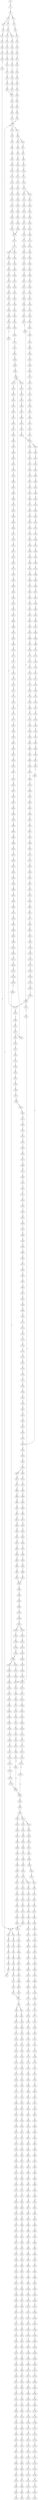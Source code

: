strict digraph  {
	S0 -> S1 [ label = A ];
	S1 -> S2 [ label = C ];
	S2 -> S3 [ label = A ];
	S2 -> S4 [ label = C ];
	S3 -> S5 [ label = C ];
	S4 -> S6 [ label = C ];
	S4 -> S7 [ label = G ];
	S5 -> S8 [ label = G ];
	S6 -> S9 [ label = T ];
	S7 -> S10 [ label = A ];
	S8 -> S11 [ label = C ];
	S9 -> S12 [ label = G ];
	S10 -> S13 [ label = A ];
	S10 -> S14 [ label = G ];
	S11 -> S15 [ label = T ];
	S12 -> S16 [ label = T ];
	S13 -> S17 [ label = T ];
	S14 -> S18 [ label = T ];
	S15 -> S19 [ label = C ];
	S16 -> S20 [ label = C ];
	S17 -> S21 [ label = C ];
	S18 -> S22 [ label = C ];
	S19 -> S23 [ label = C ];
	S20 -> S24 [ label = C ];
	S21 -> S25 [ label = C ];
	S22 -> S26 [ label = C ];
	S23 -> S27 [ label = T ];
	S24 -> S28 [ label = T ];
	S25 -> S29 [ label = T ];
	S26 -> S30 [ label = T ];
	S27 -> S31 [ label = A ];
	S28 -> S32 [ label = T ];
	S29 -> S33 [ label = C ];
	S30 -> S34 [ label = C ];
	S31 -> S35 [ label = G ];
	S32 -> S36 [ label = G ];
	S33 -> S37 [ label = G ];
	S34 -> S38 [ label = G ];
	S35 -> S39 [ label = A ];
	S36 -> S40 [ label = A ];
	S36 -> S41 [ label = T ];
	S37 -> S42 [ label = A ];
	S38 -> S43 [ label = A ];
	S39 -> S44 [ label = A ];
	S40 -> S45 [ label = A ];
	S41 -> S46 [ label = A ];
	S42 -> S47 [ label = A ];
	S43 -> S48 [ label = A ];
	S44 -> S49 [ label = C ];
	S45 -> S50 [ label = C ];
	S46 -> S51 [ label = G ];
	S47 -> S52 [ label = C ];
	S48 -> S53 [ label = C ];
	S49 -> S54 [ label = T ];
	S50 -> S55 [ label = T ];
	S51 -> S56 [ label = G ];
	S52 -> S57 [ label = T ];
	S53 -> S57 [ label = T ];
	S54 -> S58 [ label = T ];
	S55 -> S59 [ label = T ];
	S56 -> S60 [ label = A ];
	S57 -> S61 [ label = T ];
	S58 -> S62 [ label = C ];
	S59 -> S63 [ label = C ];
	S60 -> S64 [ label = G ];
	S61 -> S65 [ label = C ];
	S62 -> S66 [ label = A ];
	S63 -> S67 [ label = A ];
	S64 -> S68 [ label = A ];
	S65 -> S69 [ label = A ];
	S66 -> S70 [ label = A ];
	S67 -> S71 [ label = A ];
	S68 -> S72 [ label = G ];
	S69 -> S73 [ label = A ];
	S70 -> S74 [ label = C ];
	S71 -> S74 [ label = C ];
	S72 -> S75 [ label = G ];
	S73 -> S74 [ label = C ];
	S74 -> S76 [ label = C ];
	S74 -> S77 [ label = T ];
	S75 -> S78 [ label = T ];
	S76 -> S79 [ label = G ];
	S77 -> S80 [ label = G ];
	S78 -> S81 [ label = C ];
	S79 -> S82 [ label = G ];
	S80 -> S83 [ label = G ];
	S80 -> S84 [ label = C ];
	S81 -> S85 [ label = C ];
	S82 -> S86 [ label = C ];
	S83 -> S87 [ label = C ];
	S84 -> S88 [ label = C ];
	S85 -> S89 [ label = C ];
	S86 -> S90 [ label = C ];
	S87 -> S91 [ label = C ];
	S88 -> S92 [ label = C ];
	S89 -> S93 [ label = A ];
	S89 -> S94 [ label = G ];
	S90 -> S95 [ label = C ];
	S91 -> S96 [ label = C ];
	S92 -> S97 [ label = T ];
	S93 -> S98 [ label = G ];
	S94 -> S99 [ label = G ];
	S95 -> S100 [ label = A ];
	S96 -> S101 [ label = A ];
	S97 -> S102 [ label = A ];
	S98 -> S103 [ label = A ];
	S99 -> S104 [ label = A ];
	S100 -> S105 [ label = G ];
	S101 -> S106 [ label = G ];
	S102 -> S107 [ label = G ];
	S103 -> S108 [ label = G ];
	S104 -> S109 [ label = G ];
	S105 -> S110 [ label = T ];
	S106 -> S111 [ label = G ];
	S107 -> S112 [ label = G ];
	S108 -> S113 [ label = C ];
	S109 -> S114 [ label = G ];
	S110 -> S115 [ label = T ];
	S111 -> S116 [ label = T ];
	S112 -> S117 [ label = T ];
	S113 -> S118 [ label = C ];
	S114 -> S119 [ label = C ];
	S115 -> S120 [ label = G ];
	S116 -> S121 [ label = G ];
	S117 -> S122 [ label = G ];
	S118 -> S123 [ label = A ];
	S119 -> S124 [ label = G ];
	S120 -> S125 [ label = T ];
	S121 -> S126 [ label = C ];
	S121 -> S127 [ label = G ];
	S122 -> S128 [ label = T ];
	S123 -> S129 [ label = C ];
	S124 -> S130 [ label = T ];
	S125 -> S131 [ label = G ];
	S126 -> S132 [ label = G ];
	S127 -> S133 [ label = G ];
	S128 -> S134 [ label = G ];
	S129 -> S135 [ label = G ];
	S130 -> S136 [ label = G ];
	S131 -> S137 [ label = C ];
	S132 -> S138 [ label = C ];
	S133 -> S139 [ label = C ];
	S134 -> S140 [ label = C ];
	S135 -> S141 [ label = G ];
	S136 -> S142 [ label = G ];
	S137 -> S143 [ label = G ];
	S138 -> S144 [ label = G ];
	S139 -> S145 [ label = T ];
	S140 -> S146 [ label = G ];
	S141 -> S147 [ label = T ];
	S142 -> S148 [ label = T ];
	S143 -> S149 [ label = T ];
	S144 -> S150 [ label = T ];
	S145 -> S151 [ label = T ];
	S146 -> S152 [ label = T ];
	S147 -> S153 [ label = T ];
	S148 -> S154 [ label = A ];
	S149 -> S155 [ label = C ];
	S150 -> S156 [ label = C ];
	S151 -> S157 [ label = C ];
	S152 -> S158 [ label = C ];
	S153 -> S159 [ label = A ];
	S154 -> S160 [ label = T ];
	S155 -> S161 [ label = G ];
	S156 -> S162 [ label = G ];
	S157 -> S163 [ label = G ];
	S158 -> S164 [ label = G ];
	S159 -> S165 [ label = C ];
	S160 -> S166 [ label = G ];
	S161 -> S167 [ label = A ];
	S162 -> S168 [ label = T ];
	S163 -> S169 [ label = A ];
	S164 -> S167 [ label = A ];
	S165 -> S170 [ label = T ];
	S166 -> S171 [ label = A ];
	S167 -> S172 [ label = A ];
	S168 -> S173 [ label = G ];
	S169 -> S174 [ label = A ];
	S170 -> S175 [ label = G ];
	S171 -> S176 [ label = G ];
	S172 -> S177 [ label = C ];
	S173 -> S178 [ label = C ];
	S174 -> S179 [ label = C ];
	S175 -> S180 [ label = C ];
	S176 -> S181 [ label = C ];
	S177 -> S182 [ label = C ];
	S177 -> S183 [ label = A ];
	S178 -> S184 [ label = A ];
	S179 -> S185 [ label = A ];
	S180 -> S186 [ label = A ];
	S181 -> S187 [ label = G ];
	S182 -> S188 [ label = T ];
	S183 -> S189 [ label = C ];
	S184 -> S190 [ label = T ];
	S185 -> S191 [ label = C ];
	S186 -> S192 [ label = G ];
	S187 -> S193 [ label = G ];
	S188 -> S194 [ label = T ];
	S189 -> S195 [ label = C ];
	S190 -> S196 [ label = C ];
	S191 -> S197 [ label = G ];
	S192 -> S198 [ label = A ];
	S193 -> S199 [ label = T ];
	S194 -> S200 [ label = C ];
	S195 -> S201 [ label = C ];
	S196 -> S202 [ label = C ];
	S197 -> S203 [ label = C ];
	S198 -> S204 [ label = C ];
	S199 -> S205 [ label = C ];
	S200 -> S206 [ label = G ];
	S201 -> S207 [ label = G ];
	S202 -> S208 [ label = G ];
	S203 -> S209 [ label = G ];
	S204 -> S210 [ label = G ];
	S205 -> S211 [ label = G ];
	S206 -> S212 [ label = T ];
	S207 -> S213 [ label = T ];
	S208 -> S214 [ label = C ];
	S209 -> S215 [ label = C ];
	S210 -> S216 [ label = G ];
	S211 -> S217 [ label = C ];
	S212 -> S218 [ label = A ];
	S213 -> S219 [ label = A ];
	S214 -> S220 [ label = A ];
	S215 -> S221 [ label = A ];
	S216 -> S222 [ label = A ];
	S217 -> S223 [ label = A ];
	S218 -> S224 [ label = C ];
	S219 -> S225 [ label = C ];
	S220 -> S226 [ label = C ];
	S221 -> S227 [ label = C ];
	S222 -> S228 [ label = C ];
	S223 -> S229 [ label = C ];
	S224 -> S230 [ label = T ];
	S225 -> S231 [ label = G ];
	S226 -> S232 [ label = G ];
	S227 -> S233 [ label = G ];
	S228 -> S234 [ label = A ];
	S229 -> S235 [ label = G ];
	S230 -> S236 [ label = T ];
	S231 -> S237 [ label = T ];
	S232 -> S238 [ label = T ];
	S233 -> S239 [ label = T ];
	S234 -> S240 [ label = C ];
	S235 -> S241 [ label = C ];
	S236 -> S242 [ label = C ];
	S237 -> S243 [ label = C ];
	S238 -> S244 [ label = C ];
	S239 -> S245 [ label = C ];
	S240 -> S246 [ label = A ];
	S241 -> S247 [ label = G ];
	S242 -> S248 [ label = A ];
	S243 -> S249 [ label = C ];
	S244 -> S250 [ label = G ];
	S245 -> S251 [ label = C ];
	S246 -> S252 [ label = C ];
	S247 -> S253 [ label = C ];
	S248 -> S254 [ label = A ];
	S249 -> S255 [ label = A ];
	S250 -> S256 [ label = A ];
	S251 -> S257 [ label = A ];
	S252 -> S258 [ label = C ];
	S253 -> S259 [ label = G ];
	S254 -> S260 [ label = G ];
	S255 -> S261 [ label = G ];
	S256 -> S262 [ label = G ];
	S257 -> S263 [ label = G ];
	S258 -> S264 [ label = T ];
	S259 -> S265 [ label = G ];
	S260 -> S266 [ label = C ];
	S261 -> S267 [ label = C ];
	S262 -> S268 [ label = C ];
	S263 -> S269 [ label = C ];
	S264 -> S270 [ label = C ];
	S265 -> S271 [ label = C ];
	S266 -> S272 [ label = G ];
	S267 -> S273 [ label = G ];
	S268 -> S274 [ label = G ];
	S269 -> S275 [ label = T ];
	S269 -> S273 [ label = G ];
	S270 -> S276 [ label = T ];
	S271 -> S277 [ label = T ];
	S272 -> S278 [ label = A ];
	S273 -> S279 [ label = A ];
	S274 -> S280 [ label = A ];
	S275 -> S281 [ label = T ];
	S276 -> S282 [ label = A ];
	S277 -> S283 [ label = G ];
	S278 -> S284 [ label = G ];
	S279 -> S285 [ label = G ];
	S280 -> S286 [ label = G ];
	S281 -> S287 [ label = C ];
	S282 -> S288 [ label = G ];
	S283 -> S289 [ label = G ];
	S284 -> S290 [ label = T ];
	S285 -> S291 [ label = T ];
	S286 -> S292 [ label = T ];
	S287 -> S293 [ label = A ];
	S288 -> S294 [ label = A ];
	S289 -> S295 [ label = A ];
	S290 -> S296 [ label = C ];
	S291 -> S297 [ label = C ];
	S292 -> S298 [ label = C ];
	S293 -> S299 [ label = C ];
	S294 -> S300 [ label = A ];
	S295 -> S301 [ label = A ];
	S296 -> S302 [ label = C ];
	S297 -> S303 [ label = C ];
	S297 -> S304 [ label = T ];
	S298 -> S305 [ label = G ];
	S299 -> S306 [ label = G ];
	S300 -> S307 [ label = C ];
	S301 -> S308 [ label = T ];
	S302 -> S309 [ label = C ];
	S303 -> S309 [ label = C ];
	S304 -> S310 [ label = C ];
	S305 -> S311 [ label = A ];
	S306 -> S312 [ label = C ];
	S307 -> S313 [ label = G ];
	S308 -> S314 [ label = G ];
	S309 -> S315 [ label = T ];
	S309 -> S316 [ label = G ];
	S310 -> S317 [ label = G ];
	S311 -> S318 [ label = A ];
	S312 -> S319 [ label = C ];
	S313 -> S320 [ label = A ];
	S314 -> S321 [ label = G ];
	S315 -> S322 [ label = C ];
	S316 -> S323 [ label = C ];
	S317 -> S324 [ label = T ];
	S318 -> S325 [ label = C ];
	S319 -> S326 [ label = C ];
	S320 -> S327 [ label = G ];
	S321 -> S328 [ label = G ];
	S322 -> S329 [ label = C ];
	S323 -> S330 [ label = C ];
	S324 -> S331 [ label = C ];
	S325 -> S332 [ label = C ];
	S326 -> S333 [ label = T ];
	S327 -> S334 [ label = G ];
	S328 -> S335 [ label = G ];
	S329 -> S336 [ label = G ];
	S330 -> S337 [ label = T ];
	S331 -> S338 [ label = T ];
	S332 -> S339 [ label = T ];
	S333 -> S340 [ label = T ];
	S334 -> S341 [ label = T ];
	S335 -> S342 [ label = T ];
	S336 -> S343 [ label = G ];
	S337 -> S344 [ label = G ];
	S338 -> S345 [ label = G ];
	S339 -> S346 [ label = G ];
	S340 -> S347 [ label = C ];
	S341 -> S348 [ label = G ];
	S342 -> S349 [ label = C ];
	S343 -> S350 [ label = T ];
	S344 -> S351 [ label = T ];
	S345 -> S352 [ label = T ];
	S346 -> S353 [ label = T ];
	S347 -> S354 [ label = A ];
	S348 -> S355 [ label = T ];
	S349 -> S356 [ label = C ];
	S350 -> S357 [ label = C ];
	S351 -> S358 [ label = C ];
	S352 -> S359 [ label = T ];
	S353 -> S360 [ label = C ];
	S354 -> S361 [ label = T ];
	S355 -> S362 [ label = C ];
	S356 -> S363 [ label = G ];
	S357 -> S364 [ label = T ];
	S358 -> S365 [ label = G ];
	S359 -> S366 [ label = C ];
	S360 -> S367 [ label = G ];
	S361 -> S368 [ label = C ];
	S362 -> S369 [ label = C ];
	S363 -> S370 [ label = C ];
	S364 -> S371 [ label = G ];
	S365 -> S372 [ label = C ];
	S366 -> S373 [ label = C ];
	S367 -> S374 [ label = C ];
	S368 -> S375 [ label = C ];
	S369 -> S376 [ label = C ];
	S370 -> S377 [ label = C ];
	S371 -> S378 [ label = G ];
	S372 -> S379 [ label = G ];
	S373 -> S380 [ label = G ];
	S374 -> S381 [ label = G ];
	S375 -> S382 [ label = A ];
	S376 -> S383 [ label = T ];
	S377 -> S384 [ label = G ];
	S378 -> S385 [ label = A ];
	S379 -> S386 [ label = C ];
	S380 -> S387 [ label = T ];
	S381 -> S386 [ label = C ];
	S382 -> S388 [ label = G ];
	S383 -> S389 [ label = G ];
	S384 -> S390 [ label = G ];
	S385 -> S391 [ label = G ];
	S386 -> S392 [ label = G ];
	S386 -> S393 [ label = A ];
	S387 -> S394 [ label = G ];
	S388 -> S395 [ label = A ];
	S389 -> S396 [ label = T ];
	S390 -> S397 [ label = A ];
	S391 -> S398 [ label = G ];
	S392 -> S399 [ label = A ];
	S393 -> S400 [ label = A ];
	S394 -> S401 [ label = G ];
	S395 -> S402 [ label = A ];
	S396 -> S403 [ label = C ];
	S397 -> S404 [ label = A ];
	S398 -> S405 [ label = G ];
	S399 -> S406 [ label = G ];
	S400 -> S407 [ label = C ];
	S401 -> S408 [ label = C ];
	S402 -> S409 [ label = C ];
	S403 -> S410 [ label = C ];
	S404 -> S411 [ label = C ];
	S405 -> S412 [ label = T ];
	S406 -> S413 [ label = C ];
	S407 -> S414 [ label = C ];
	S408 -> S415 [ label = C ];
	S409 -> S416 [ label = C ];
	S410 -> S417 [ label = T ];
	S411 -> S418 [ label = T ];
	S412 -> S419 [ label = G ];
	S413 -> S420 [ label = A ];
	S414 -> S421 [ label = C ];
	S415 -> S422 [ label = C ];
	S416 -> S423 [ label = A ];
	S416 -> S424 [ label = G ];
	S417 -> S425 [ label = A ];
	S418 -> S426 [ label = G ];
	S419 -> S427 [ label = T ];
	S420 -> S428 [ label = G ];
	S421 -> S429 [ label = G ];
	S422 -> S430 [ label = G ];
	S423 -> S431 [ label = G ];
	S423 -> S432 [ label = C ];
	S424 -> S433 [ label = G ];
	S425 -> S434 [ label = C ];
	S426 -> S435 [ label = C ];
	S427 -> S436 [ label = T ];
	S428 -> S437 [ label = T ];
	S429 -> S438 [ label = T ];
	S430 -> S439 [ label = T ];
	S431 -> S440 [ label = A ];
	S432 -> S441 [ label = C ];
	S433 -> S442 [ label = A ];
	S434 -> S443 [ label = T ];
	S435 -> S444 [ label = A ];
	S436 -> S445 [ label = C ];
	S437 -> S446 [ label = G ];
	S438 -> S447 [ label = A ];
	S439 -> S448 [ label = C ];
	S440 -> S449 [ label = C ];
	S441 -> S450 [ label = A ];
	S442 -> S451 [ label = C ];
	S443 -> S452 [ label = A ];
	S444 -> S453 [ label = A ];
	S445 -> S454 [ label = C ];
	S446 -> S455 [ label = C ];
	S447 -> S456 [ label = C ];
	S448 -> S457 [ label = C ];
	S449 -> S458 [ label = T ];
	S450 -> S459 [ label = C ];
	S451 -> S460 [ label = G ];
	S452 -> S461 [ label = C ];
	S453 -> S462 [ label = C ];
	S454 -> S463 [ label = A ];
	S455 -> S464 [ label = A ];
	S456 -> S465 [ label = A ];
	S457 -> S466 [ label = A ];
	S458 -> S467 [ label = C ];
	S459 -> S468 [ label = C ];
	S460 -> S469 [ label = C ];
	S461 -> S470 [ label = C ];
	S462 -> S471 [ label = C ];
	S463 -> S472 [ label = G ];
	S464 -> S473 [ label = A ];
	S465 -> S474 [ label = G ];
	S466 -> S475 [ label = G ];
	S467 -> S476 [ label = C ];
	S468 -> S477 [ label = C ];
	S469 -> S478 [ label = C ];
	S470 -> S479 [ label = A ];
	S471 -> S480 [ label = A ];
	S472 -> S481 [ label = C ];
	S473 -> S482 [ label = C ];
	S474 -> S483 [ label = C ];
	S475 -> S484 [ label = T ];
	S476 -> S485 [ label = C ];
	S477 -> S486 [ label = C ];
	S478 -> S487 [ label = C ];
	S479 -> S488 [ label = G ];
	S480 -> S489 [ label = G ];
	S481 -> S490 [ label = A ];
	S482 -> S491 [ label = A ];
	S483 -> S492 [ label = A ];
	S484 -> S493 [ label = A ];
	S485 -> S494 [ label = A ];
	S486 -> S495 [ label = T ];
	S487 -> S496 [ label = A ];
	S488 -> S497 [ label = G ];
	S489 -> S498 [ label = A ];
	S490 -> S499 [ label = G ];
	S491 -> S500 [ label = G ];
	S492 -> S501 [ label = G ];
	S493 -> S502 [ label = G ];
	S494 -> S503 [ label = T ];
	S495 -> S504 [ label = T ];
	S496 -> S505 [ label = T ];
	S497 -> S506 [ label = A ];
	S498 -> S507 [ label = A ];
	S499 -> S508 [ label = A ];
	S500 -> S509 [ label = C ];
	S501 -> S510 [ label = G ];
	S502 -> S511 [ label = C ];
	S503 -> S512 [ label = C ];
	S504 -> S513 [ label = C ];
	S505 -> S514 [ label = C ];
	S506 -> S515 [ label = G ];
	S507 -> S516 [ label = C ];
	S508 -> S517 [ label = T ];
	S509 -> S518 [ label = T ];
	S510 -> S519 [ label = T ];
	S511 -> S520 [ label = T ];
	S512 -> S521 [ label = T ];
	S513 -> S522 [ label = C ];
	S513 -> S523 [ label = G ];
	S514 -> S524 [ label = G ];
	S515 -> S525 [ label = A ];
	S516 -> S526 [ label = A ];
	S517 -> S527 [ label = A ];
	S518 -> S528 [ label = A ];
	S519 -> S529 [ label = G ];
	S520 -> S530 [ label = C ];
	S521 -> S531 [ label = G ];
	S522 -> S532 [ label = T ];
	S523 -> S533 [ label = A ];
	S524 -> S534 [ label = T ];
	S525 -> S535 [ label = G ];
	S526 -> S536 [ label = G ];
	S527 -> S537 [ label = A ];
	S528 -> S538 [ label = C ];
	S529 -> S539 [ label = C ];
	S530 -> S540 [ label = C ];
	S531 -> S541 [ label = C ];
	S532 -> S542 [ label = G ];
	S533 -> S543 [ label = T ];
	S534 -> S544 [ label = C ];
	S535 -> S545 [ label = T ];
	S536 -> S546 [ label = C ];
	S537 -> S547 [ label = A ];
	S538 -> S548 [ label = G ];
	S539 -> S549 [ label = A ];
	S540 -> S550 [ label = A ];
	S541 -> S551 [ label = C ];
	S542 -> S552 [ label = T ];
	S543 -> S553 [ label = C ];
	S544 -> S554 [ label = C ];
	S545 -> S555 [ label = C ];
	S546 -> S556 [ label = C ];
	S547 -> S557 [ label = A ];
	S548 -> S558 [ label = A ];
	S549 -> S559 [ label = C ];
	S550 -> S560 [ label = C ];
	S551 -> S561 [ label = A ];
	S552 -> S562 [ label = C ];
	S553 -> S563 [ label = G ];
	S554 -> S564 [ label = T ];
	S555 -> S565 [ label = A ];
	S556 -> S566 [ label = G ];
	S557 -> S567 [ label = A ];
	S558 -> S568 [ label = G ];
	S559 -> S569 [ label = G ];
	S560 -> S570 [ label = C ];
	S561 -> S571 [ label = G ];
	S562 -> S572 [ label = C ];
	S563 -> S573 [ label = T ];
	S564 -> S574 [ label = C ];
	S565 -> S575 [ label = G ];
	S566 -> S576 [ label = T ];
	S567 -> S577 [ label = C ];
	S568 -> S578 [ label = A ];
	S569 -> S579 [ label = C ];
	S570 -> S580 [ label = G ];
	S571 -> S581 [ label = T ];
	S572 -> S582 [ label = T ];
	S573 -> S583 [ label = T ];
	S574 -> S584 [ label = T ];
	S575 -> S585 [ label = G ];
	S576 -> S586 [ label = C ];
	S577 -> S587 [ label = T ];
	S578 -> S588 [ label = A ];
	S579 -> S589 [ label = G ];
	S580 -> S590 [ label = G ];
	S581 -> S591 [ label = C ];
	S582 -> S592 [ label = T ];
	S583 -> S593 [ label = T ];
	S584 -> S594 [ label = T ];
	S585 -> S595 [ label = A ];
	S586 -> S596 [ label = C ];
	S587 -> S597 [ label = T ];
	S588 -> S598 [ label = C ];
	S589 -> S599 [ label = G ];
	S590 -> S600 [ label = A ];
	S591 -> S601 [ label = G ];
	S592 -> S36 [ label = G ];
	S593 -> S602 [ label = G ];
	S594 -> S603 [ label = C ];
	S595 -> S604 [ label = C ];
	S596 -> S605 [ label = T ];
	S597 -> S606 [ label = T ];
	S598 -> S607 [ label = T ];
	S599 -> S608 [ label = T ];
	S600 -> S609 [ label = C ];
	S601 -> S610 [ label = T ];
	S602 -> S611 [ label = T ];
	S603 -> S612 [ label = T ];
	S604 -> S613 [ label = C ];
	S605 -> S614 [ label = C ];
	S606 -> S615 [ label = G ];
	S607 -> S616 [ label = G ];
	S608 -> S617 [ label = G ];
	S609 -> S618 [ label = G ];
	S610 -> S619 [ label = A ];
	S611 -> S620 [ label = A ];
	S612 -> S621 [ label = C ];
	S613 -> S622 [ label = A ];
	S614 -> S623 [ label = T ];
	S615 -> S624 [ label = C ];
	S616 -> S625 [ label = G ];
	S617 -> S626 [ label = C ];
	S618 -> S627 [ label = T ];
	S619 -> S628 [ label = A ];
	S620 -> S629 [ label = G ];
	S621 -> S630 [ label = G ];
	S622 -> S631 [ label = G ];
	S623 -> S632 [ label = G ];
	S624 -> S633 [ label = C ];
	S625 -> S634 [ label = C ];
	S626 -> S635 [ label = C ];
	S627 -> S636 [ label = C ];
	S628 -> S637 [ label = G ];
	S629 -> S638 [ label = G ];
	S630 -> S639 [ label = G ];
	S631 -> S640 [ label = T ];
	S632 -> S641 [ label = T ];
	S633 -> S642 [ label = G ];
	S634 -> S643 [ label = G ];
	S635 -> S644 [ label = G ];
	S636 -> S645 [ label = G ];
	S637 -> S646 [ label = A ];
	S638 -> S647 [ label = A ];
	S639 -> S648 [ label = A ];
	S640 -> S649 [ label = C ];
	S641 -> S650 [ label = C ];
	S642 -> S651 [ label = T ];
	S643 -> S652 [ label = C ];
	S644 -> S653 [ label = C ];
	S645 -> S654 [ label = T ];
	S646 -> S655 [ label = C ];
	S647 -> S656 [ label = A ];
	S648 -> S657 [ label = G ];
	S649 -> S658 [ label = T ];
	S650 -> S659 [ label = G ];
	S651 -> S660 [ label = A ];
	S652 -> S661 [ label = A ];
	S653 -> S662 [ label = A ];
	S654 -> S663 [ label = G ];
	S655 -> S664 [ label = G ];
	S656 -> S665 [ label = A ];
	S657 -> S666 [ label = A ];
	S658 -> S667 [ label = C ];
	S659 -> S668 [ label = T ];
	S660 -> S669 [ label = G ];
	S661 -> S670 [ label = G ];
	S662 -> S671 [ label = A ];
	S663 -> S672 [ label = A ];
	S664 -> S673 [ label = G ];
	S665 -> S674 [ label = G ];
	S666 -> S675 [ label = G ];
	S667 -> S676 [ label = T ];
	S668 -> S677 [ label = G ];
	S669 -> S678 [ label = C ];
	S670 -> S679 [ label = C ];
	S671 -> S680 [ label = C ];
	S672 -> S681 [ label = C ];
	S673 -> S682 [ label = C ];
	S674 -> S683 [ label = G ];
	S675 -> S684 [ label = G ];
	S676 -> S685 [ label = G ];
	S677 -> S686 [ label = G ];
	S678 -> S687 [ label = C ];
	S679 -> S688 [ label = G ];
	S680 -> S689 [ label = C ];
	S681 -> S690 [ label = C ];
	S682 -> S691 [ label = T ];
	S683 -> S692 [ label = T ];
	S684 -> S693 [ label = T ];
	S685 -> S694 [ label = T ];
	S686 -> S695 [ label = T ];
	S687 -> S696 [ label = G ];
	S688 -> S697 [ label = G ];
	S689 -> S698 [ label = A ];
	S690 -> S699 [ label = G ];
	S691 -> S700 [ label = C ];
	S692 -> S701 [ label = C ];
	S693 -> S702 [ label = C ];
	S694 -> S703 [ label = A ];
	S695 -> S704 [ label = A ];
	S696 -> S705 [ label = G ];
	S697 -> S706 [ label = G ];
	S698 -> S707 [ label = G ];
	S699 -> S708 [ label = G ];
	S700 -> S709 [ label = T ];
	S701 -> S710 [ label = C ];
	S702 -> S85 [ label = C ];
	S705 -> S711 [ label = T ];
	S706 -> S712 [ label = T ];
	S707 -> S713 [ label = T ];
	S708 -> S714 [ label = T ];
	S709 -> S715 [ label = C ];
	S710 -> S716 [ label = C ];
	S711 -> S717 [ label = G ];
	S712 -> S718 [ label = G ];
	S713 -> S719 [ label = C ];
	S714 -> S720 [ label = C ];
	S715 -> S721 [ label = G ];
	S716 -> S722 [ label = G ];
	S717 -> S723 [ label = A ];
	S718 -> S724 [ label = C ];
	S719 -> S725 [ label = G ];
	S720 -> S726 [ label = G ];
	S721 -> S727 [ label = A ];
	S722 -> S728 [ label = A ];
	S723 -> S729 [ label = C ];
	S724 -> S730 [ label = C ];
	S725 -> S731 [ label = C ];
	S726 -> S732 [ label = C ];
	S727 -> S733 [ label = A ];
	S728 -> S734 [ label = A ];
	S729 -> S735 [ label = G ];
	S730 -> S736 [ label = G ];
	S731 -> S737 [ label = G ];
	S732 -> S738 [ label = G ];
	S733 -> S739 [ label = G ];
	S734 -> S740 [ label = G ];
	S735 -> S741 [ label = T ];
	S736 -> S742 [ label = C ];
	S737 -> S743 [ label = C ];
	S738 -> S744 [ label = T ];
	S739 -> S745 [ label = T ];
	S740 -> S746 [ label = T ];
	S741 -> S747 [ label = G ];
	S742 -> S748 [ label = C ];
	S743 -> S749 [ label = A ];
	S744 -> S750 [ label = A ];
	S745 -> S751 [ label = C ];
	S746 -> S752 [ label = C ];
	S747 -> S753 [ label = G ];
	S748 -> S754 [ label = G ];
	S749 -> S755 [ label = G ];
	S750 -> S756 [ label = G ];
	S751 -> S757 [ label = G ];
	S752 -> S758 [ label = G ];
	S753 -> S759 [ label = G ];
	S754 -> S760 [ label = G ];
	S755 -> S761 [ label = C ];
	S756 -> S762 [ label = C ];
	S757 -> S763 [ label = C ];
	S758 -> S764 [ label = A ];
	S759 -> S765 [ label = T ];
	S760 -> S766 [ label = T ];
	S761 -> S767 [ label = C ];
	S762 -> S768 [ label = C ];
	S763 -> S769 [ label = G ];
	S764 -> S770 [ label = G ];
	S765 -> S771 [ label = A ];
	S766 -> S772 [ label = G ];
	S767 -> S773 [ label = G ];
	S768 -> S774 [ label = G ];
	S769 -> S775 [ label = G ];
	S770 -> S776 [ label = G ];
	S771 -> S777 [ label = C ];
	S772 -> S778 [ label = G ];
	S773 -> S779 [ label = G ];
	S774 -> S780 [ label = C ];
	S775 -> S781 [ label = C ];
	S776 -> S782 [ label = T ];
	S777 -> S783 [ label = T ];
	S778 -> S784 [ label = T ];
	S779 -> S785 [ label = T ];
	S780 -> S786 [ label = T ];
	S781 -> S787 [ label = T ];
	S782 -> S788 [ label = A ];
	S783 -> S789 [ label = A ];
	S784 -> S790 [ label = G ];
	S785 -> S791 [ label = G ];
	S786 -> S792 [ label = G ];
	S787 -> S793 [ label = A ];
	S788 -> S794 [ label = T ];
	S789 -> S795 [ label = T ];
	S790 -> S796 [ label = G ];
	S791 -> S797 [ label = G ];
	S792 -> S798 [ label = G ];
	S793 -> S799 [ label = T ];
	S794 -> S800 [ label = A ];
	S795 -> S801 [ label = T ];
	S796 -> S802 [ label = A ];
	S797 -> S803 [ label = A ];
	S798 -> S804 [ label = A ];
	S799 -> S805 [ label = A ];
	S800 -> S806 [ label = A ];
	S801 -> S807 [ label = G ];
	S802 -> S808 [ label = A ];
	S803 -> S809 [ label = A ];
	S804 -> S810 [ label = A ];
	S805 -> S811 [ label = G ];
	S806 -> S812 [ label = G ];
	S807 -> S813 [ label = G ];
	S808 -> S814 [ label = C ];
	S809 -> S815 [ label = G ];
	S810 -> S816 [ label = G ];
	S811 -> S817 [ label = T ];
	S812 -> S818 [ label = T ];
	S813 -> S819 [ label = A ];
	S814 -> S820 [ label = C ];
	S815 -> S821 [ label = A ];
	S816 -> S822 [ label = A ];
	S817 -> S823 [ label = A ];
	S818 -> S824 [ label = C ];
	S819 -> S825 [ label = A ];
	S820 -> S826 [ label = T ];
	S821 -> S827 [ label = A ];
	S822 -> S828 [ label = A ];
	S823 -> S829 [ label = G ];
	S824 -> S830 [ label = G ];
	S825 -> S831 [ label = C ];
	S826 -> S832 [ label = C ];
	S827 -> S833 [ label = C ];
	S828 -> S834 [ label = C ];
	S829 -> S835 [ label = C ];
	S830 -> S836 [ label = T ];
	S831 -> S837 [ label = G ];
	S832 -> S838 [ label = G ];
	S833 -> S839 [ label = G ];
	S834 -> S839 [ label = G ];
	S835 -> S840 [ label = C ];
	S836 -> S841 [ label = G ];
	S837 -> S842 [ label = G ];
	S838 -> S843 [ label = G ];
	S839 -> S844 [ label = G ];
	S840 -> S845 [ label = G ];
	S841 -> S846 [ label = G ];
	S842 -> S847 [ label = T ];
	S843 -> S848 [ label = C ];
	S844 -> S849 [ label = C ];
	S845 -> S850 [ label = A ];
	S846 -> S851 [ label = T ];
	S847 -> S852 [ label = A ];
	S848 -> S853 [ label = A ];
	S849 -> S854 [ label = A ];
	S850 -> S855 [ label = A ];
	S851 -> S856 [ label = A ];
	S852 -> S857 [ label = C ];
	S853 -> S858 [ label = C ];
	S854 -> S859 [ label = C ];
	S855 -> S860 [ label = A ];
	S856 -> S861 [ label = C ];
	S857 -> S862 [ label = G ];
	S858 -> S863 [ label = G ];
	S859 -> S864 [ label = C ];
	S859 -> S865 [ label = T ];
	S860 -> S866 [ label = C ];
	S861 -> S867 [ label = C ];
	S862 -> S868 [ label = A ];
	S863 -> S869 [ label = C ];
	S864 -> S870 [ label = G ];
	S865 -> S871 [ label = G ];
	S866 -> S872 [ label = C ];
	S867 -> S873 [ label = G ];
	S868 -> S874 [ label = A ];
	S869 -> S875 [ label = G ];
	S870 -> S876 [ label = G ];
	S871 -> S877 [ label = G ];
	S872 -> S878 [ label = C ];
	S873 -> S879 [ label = G ];
	S874 -> S880 [ label = G ];
	S875 -> S881 [ label = C ];
	S876 -> S882 [ label = G ];
	S877 -> S883 [ label = G ];
	S878 -> S884 [ label = C ];
	S879 -> S885 [ label = T ];
	S880 -> S886 [ label = A ];
	S881 -> S887 [ label = G ];
	S882 -> S888 [ label = A ];
	S883 -> S889 [ label = A ];
	S884 -> S890 [ label = G ];
	S885 -> S891 [ label = G ];
	S886 -> S892 [ label = A ];
	S887 -> S893 [ label = C ];
	S888 -> S894 [ label = A ];
	S889 -> S895 [ label = A ];
	S890 -> S896 [ label = A ];
	S891 -> S897 [ label = G ];
	S892 -> S898 [ label = G ];
	S893 -> S899 [ label = G ];
	S894 -> S900 [ label = T ];
	S895 -> S901 [ label = C ];
	S896 -> S902 [ label = C ];
	S897 -> S903 [ label = T ];
	S898 -> S904 [ label = T ];
	S899 -> S905 [ label = T ];
	S900 -> S906 [ label = T ];
	S901 -> S907 [ label = T ];
	S902 -> S908 [ label = T ];
	S903 -> S909 [ label = T ];
	S904 -> S910 [ label = G ];
	S905 -> S911 [ label = C ];
	S906 -> S912 [ label = G ];
	S907 -> S913 [ label = G ];
	S908 -> S914 [ label = A ];
	S909 -> S915 [ label = A ];
	S910 -> S916 [ label = T ];
	S911 -> S917 [ label = G ];
	S912 -> S918 [ label = A ];
	S913 -> S919 [ label = G ];
	S914 -> S920 [ label = G ];
	S915 -> S921 [ label = G ];
	S916 -> S922 [ label = C ];
	S917 -> S923 [ label = A ];
	S918 -> S924 [ label = A ];
	S919 -> S925 [ label = A ];
	S920 -> S926 [ label = A ];
	S921 -> S927 [ label = A ];
	S922 -> S928 [ label = C ];
	S923 -> S929 [ label = C ];
	S924 -> S930 [ label = C ];
	S925 -> S931 [ label = C ];
	S926 -> S932 [ label = A ];
	S927 -> S933 [ label = A ];
	S928 -> S934 [ label = T ];
	S929 -> S935 [ label = G ];
	S930 -> S936 [ label = C ];
	S931 -> S937 [ label = C ];
	S932 -> S938 [ label = T ];
	S933 -> S939 [ label = G ];
	S934 -> S940 [ label = G ];
	S935 -> S941 [ label = C ];
	S936 -> S942 [ label = C ];
	S937 -> S943 [ label = C ];
	S938 -> S944 [ label = C ];
	S939 -> S945 [ label = G ];
	S940 -> S946 [ label = G ];
	S941 -> S947 [ label = G ];
	S942 -> S948 [ label = G ];
	S943 -> S949 [ label = G ];
	S944 -> S950 [ label = G ];
	S945 -> S951 [ label = G ];
	S946 -> S952 [ label = C ];
	S947 -> S953 [ label = C ];
	S948 -> S954 [ label = T ];
	S949 -> S955 [ label = T ];
	S950 -> S956 [ label = G ];
	S951 -> S957 [ label = G ];
	S952 -> S958 [ label = C ];
	S953 -> S959 [ label = C ];
	S954 -> S960 [ label = C ];
	S955 -> S961 [ label = C ];
	S956 -> S962 [ label = G ];
	S957 -> S963 [ label = G ];
	S958 -> S964 [ label = T ];
	S959 -> S965 [ label = T ];
	S960 -> S966 [ label = T ];
	S961 -> S967 [ label = T ];
	S962 -> S968 [ label = T ];
	S963 -> S969 [ label = T ];
	S964 -> S970 [ label = G ];
	S965 -> S971 [ label = C ];
	S966 -> S972 [ label = C ];
	S967 -> S973 [ label = C ];
	S968 -> S974 [ label = A ];
	S969 -> S975 [ label = C ];
	S970 -> S976 [ label = G ];
	S971 -> S977 [ label = G ];
	S972 -> S978 [ label = G ];
	S973 -> S978 [ label = G ];
	S974 -> S979 [ label = T ];
	S975 -> S980 [ label = C ];
	S976 -> S981 [ label = G ];
	S977 -> S982 [ label = G ];
	S978 -> S983 [ label = G ];
	S979 -> S984 [ label = C ];
	S980 -> S985 [ label = G ];
	S981 -> S986 [ label = T ];
	S982 -> S987 [ label = G ];
	S983 -> S988 [ label = C ];
	S984 -> S989 [ label = C ];
	S985 -> S990 [ label = T ];
	S986 -> S991 [ label = C ];
	S987 -> S992 [ label = C ];
	S988 -> S993 [ label = A ];
	S989 -> S994 [ label = C ];
	S990 -> S995 [ label = C ];
	S991 -> S996 [ label = C ];
	S992 -> S997 [ label = T ];
	S993 -> S998 [ label = C ];
	S994 -> S999 [ label = G ];
	S995 -> S1000 [ label = G ];
	S996 -> S1001 [ label = C ];
	S997 -> S1002 [ label = C ];
	S998 -> S1003 [ label = C ];
	S999 -> S1004 [ label = A ];
	S1000 -> S1005 [ label = G ];
	S1001 -> S1006 [ label = G ];
	S1002 -> S1007 [ label = A ];
	S1003 -> S1008 [ label = G ];
	S1004 -> S1009 [ label = A ];
	S1005 -> S1010 [ label = A ];
	S1006 -> S1011 [ label = A ];
	S1007 -> S1012 [ label = C ];
	S1008 -> S1013 [ label = A ];
	S1009 -> S1014 [ label = A ];
	S1010 -> S1015 [ label = A ];
	S1011 -> S1016 [ label = G ];
	S1012 -> S1017 [ label = G ];
	S1013 -> S1018 [ label = G ];
	S1013 -> S1019 [ label = A ];
	S1014 -> S1020 [ label = G ];
	S1015 -> S1021 [ label = C ];
	S1016 -> S1022 [ label = T ];
	S1017 -> S1023 [ label = T ];
	S1018 -> S1024 [ label = T ];
	S1019 -> S1025 [ label = T ];
	S1020 -> S1026 [ label = T ];
	S1021 -> S1027 [ label = T ];
	S1022 -> S1028 [ label = C ];
	S1023 -> S1029 [ label = C ];
	S1024 -> S1030 [ label = C ];
	S1025 -> S1031 [ label = G ];
	S1026 -> S1032 [ label = G ];
	S1027 -> S1033 [ label = A ];
	S1028 -> S1034 [ label = C ];
	S1029 -> S1035 [ label = C ];
	S1030 -> S1036 [ label = C ];
	S1031 -> S1037 [ label = T ];
	S1032 -> S1038 [ label = T ];
	S1033 -> S1039 [ label = C ];
	S1034 -> S1040 [ label = A ];
	S1035 -> S1041 [ label = A ];
	S1036 -> S1042 [ label = A ];
	S1037 -> S1043 [ label = A ];
	S1038 -> S1044 [ label = C ];
	S1039 -> S1045 [ label = A ];
	S1040 -> S1046 [ label = G ];
	S1041 -> S1047 [ label = G ];
	S1042 -> S1046 [ label = G ];
	S1043 -> S1048 [ label = G ];
	S1044 -> S1049 [ label = G ];
	S1045 -> S1050 [ label = A ];
	S1046 -> S1051 [ label = T ];
	S1046 -> S1052 [ label = C ];
	S1047 -> S269 [ label = C ];
	S1048 -> S1053 [ label = T ];
	S1049 -> S1054 [ label = T ];
	S1050 -> S1055 [ label = C ];
	S1051 -> S1056 [ label = A ];
	S1052 -> S1057 [ label = T ];
	S1053 -> S1058 [ label = T ];
	S1054 -> S1059 [ label = C ];
	S1055 -> S1060 [ label = G ];
	S1056 -> S1061 [ label = G ];
	S1057 -> S1062 [ label = T ];
	S1058 -> S1063 [ label = T ];
	S1059 -> S1064 [ label = G ];
	S1060 -> S1065 [ label = A ];
	S1061 -> S1066 [ label = G ];
	S1062 -> S287 [ label = C ];
	S1063 -> S1067 [ label = C ];
	S1064 -> S1068 [ label = G ];
	S1065 -> S1069 [ label = A ];
	S1066 -> S1070 [ label = G ];
	S1067 -> S1071 [ label = A ];
	S1068 -> S1072 [ label = A ];
	S1069 -> S1073 [ label = A ];
	S1070 -> S1074 [ label = T ];
	S1071 -> S1075 [ label = C ];
	S1072 -> S1076 [ label = A ];
	S1073 -> S1077 [ label = A ];
	S1074 -> S1078 [ label = C ];
	S1075 -> S1079 [ label = T ];
	S1076 -> S1080 [ label = C ];
	S1077 -> S1081 [ label = C ];
	S1078 -> S1082 [ label = A ];
	S1079 -> S1083 [ label = C ];
	S1080 -> S1084 [ label = A ];
	S1081 -> S1085 [ label = A ];
	S1082 -> S1086 [ label = C ];
	S1083 -> S1087 [ label = C ];
	S1084 -> S1088 [ label = G ];
	S1085 -> S1089 [ label = G ];
	S1086 -> S1090 [ label = T ];
	S1087 -> S1091 [ label = T ];
	S1088 -> S1092 [ label = G ];
	S1089 -> S1093 [ label = A ];
	S1090 -> S1094 [ label = C ];
	S1091 -> S1095 [ label = T ];
	S1092 -> S1096 [ label = A ];
	S1093 -> S1097 [ label = A ];
	S1094 -> S1098 [ label = G ];
	S1095 -> S1099 [ label = T ];
	S1096 -> S1100 [ label = A ];
	S1097 -> S1101 [ label = G ];
	S1098 -> S1102 [ label = C ];
	S1099 -> S1103 [ label = C ];
	S1100 -> S1104 [ label = T ];
	S1101 -> S1105 [ label = G ];
	S1102 -> S1106 [ label = T ];
	S1103 -> S1107 [ label = A ];
	S1104 -> S1108 [ label = A ];
	S1105 -> S1109 [ label = G ];
	S1106 -> S1110 [ label = T ];
	S1107 -> S1111 [ label = T ];
	S1108 -> S1112 [ label = G ];
	S1109 -> S1113 [ label = G ];
	S1110 -> S1114 [ label = C ];
	S1111 -> S1115 [ label = C ];
	S1112 -> S1116 [ label = T ];
	S1113 -> S1117 [ label = T ];
	S1114 -> S1118 [ label = A ];
	S1115 -> S1119 [ label = C ];
	S1116 -> S1120 [ label = C ];
	S1117 -> S1121 [ label = C ];
	S1118 -> S1122 [ label = T ];
	S1119 -> S1123 [ label = A ];
	S1120 -> S1124 [ label = T ];
	S1121 -> S1125 [ label = T ];
	S1122 -> S1126 [ label = C ];
	S1123 -> S1127 [ label = G ];
	S1124 -> S1128 [ label = C ];
	S1125 -> S1129 [ label = C ];
	S1126 -> S1130 [ label = C ];
	S1127 -> S395 [ label = A ];
	S1128 -> S1131 [ label = T ];
	S1129 -> S1132 [ label = T ];
	S1130 -> S1133 [ label = A ];
	S1131 -> S1134 [ label = C ];
	S1132 -> S1135 [ label = C ];
	S1133 -> S388 [ label = G ];
	S1134 -> S1136 [ label = T ];
	S1135 -> S1137 [ label = G ];
	S1136 -> S1138 [ label = G ];
	S1137 -> S1139 [ label = T ];
	S1138 -> S1140 [ label = A ];
	S1139 -> S1141 [ label = G ];
	S1140 -> S1142 [ label = G ];
	S1141 -> S1143 [ label = G ];
	S1142 -> S1144 [ label = T ];
	S1143 -> S1145 [ label = T ];
	S1144 -> S1146 [ label = A ];
	S1145 -> S1147 [ label = A ];
}
